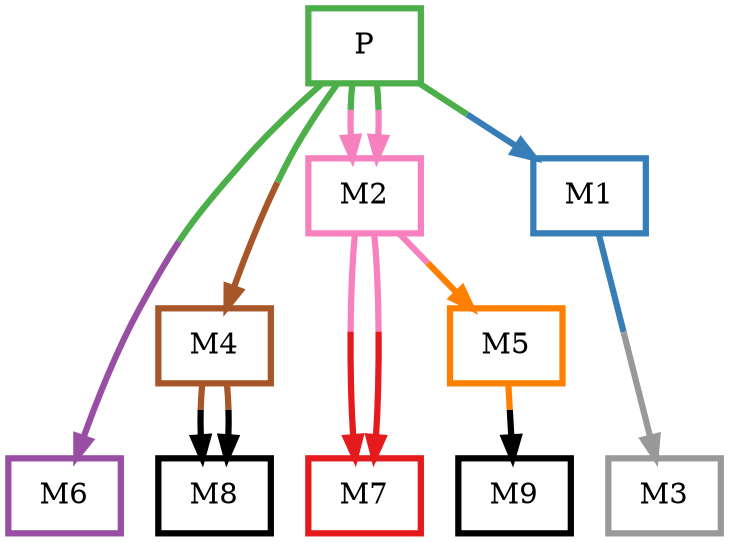 digraph barS {
	{
		rank=same
	0 [shape=box,penwidth=3,colorscheme=set19,color=3,label="P"]
	}
	{
		rank=same
		9 [shape=box,penwidth=3,colorscheme=set19,color=10,label="M9"]
		8 [shape=box,penwidth=3,colorscheme=set19,color=10,label="M8"]
		7 [shape=box,penwidth=3,colorscheme=set19,color=1,label="M7"]
		6 [shape=box,penwidth=3,colorscheme=set19,color=4,label="M6"]
		3 [shape=box,penwidth=3,colorscheme=set19,color=9,label="M3"]
	}
	5 [shape=box,penwidth=3,colorscheme=set19,color=5,label="M5"]
	4 [shape=box,penwidth=3,colorscheme=set19,color=7,label="M4"]
	2 [shape=box,penwidth=3,colorscheme=set19,color=8,label="M2"]
	1 [shape=box,penwidth=3,colorscheme=set19,color=2,label="M1"]
	5 -> 9 [penwidth=3,colorscheme=set19,color="5;0.5:10"]
	4 -> 8 [penwidth=3,colorscheme=set19,color="7;0.5:10"]
	4 -> 8 [penwidth=3,colorscheme=set19,color="7;0.5:10"]
	2 -> 7 [penwidth=3,colorscheme=set19,color="8;0.5:1"]
	2 -> 7 [penwidth=3,colorscheme=set19,color="8;0.5:1"]
	2 -> 5 [penwidth=3,colorscheme=set19,color="8;0.5:5"]
	1 -> 3 [penwidth=3,colorscheme=set19,color="2;0.5:9"]
	0 -> 6 [penwidth=3,colorscheme=set19,color="3;0.5:4"]
	0 -> 4 [penwidth=3,colorscheme=set19,color="3;0.5:7"]
	0 -> 2 [penwidth=3,colorscheme=set19,color="3;0.5:8"]
	0 -> 2 [penwidth=3,colorscheme=set19,color="3;0.5:8"]
	0 -> 1 [penwidth=3,colorscheme=set19,color="3;0.5:2"]
}
